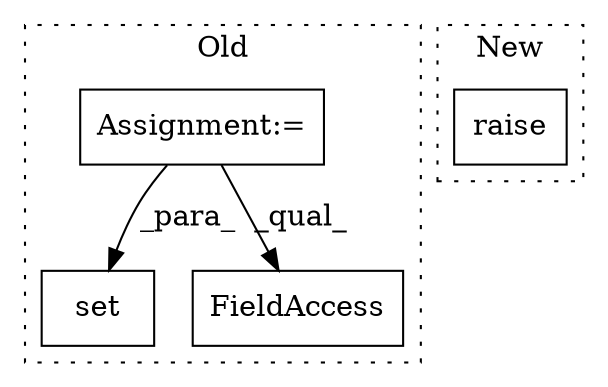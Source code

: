 digraph G {
subgraph cluster0 {
1 [label="set" a="32" s="1210,1281" l="4,1" shape="box"];
3 [label="Assignment:=" a="7" s="1095" l="12" shape="box"];
4 [label="FieldAccess" a="22" s="1237" l="20" shape="box"];
label = "Old";
style="dotted";
}
subgraph cluster1 {
2 [label="raise" a="32" s="133,156" l="6,1" shape="box"];
label = "New";
style="dotted";
}
3 -> 4 [label="_qual_"];
3 -> 1 [label="_para_"];
}